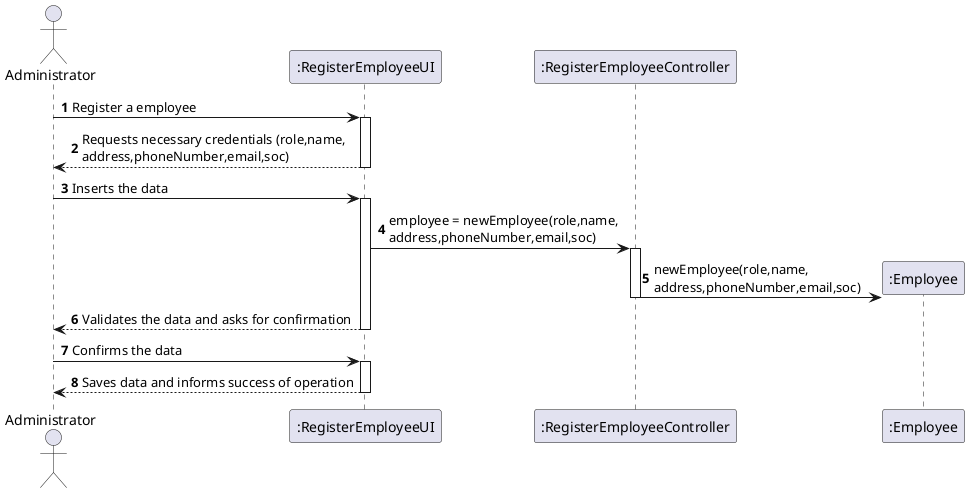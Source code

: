 @startuml
autonumber
'hide footbox
actor "Administrator" as ADMIN

participant ":RegisterEmployeeUI" as UI
participant ":RegisterEmployeeController" as CTRL
participant ":Employee" as E


ADMIN -> UI : Register a employee
activate UI
    UI --> ADMIN : Requests necessary credentials (role,name,\naddress,phoneNumber,email,soc)
deactivate UI

ADMIN -> UI : Inserts the data
activate UI
    UI -> CTRL : employee = newEmployee(role,name,\naddress,phoneNumber,email,soc)
    activate CTRL

        CTRL -> E** : newEmployee(role,name,\naddress,phoneNumber,email,soc)
    deactivate CTRL
    UI --> ADMIN : Validates the data and asks for confirmation
deactivate UI

ADMIN -> UI : Confirms the data
activate UI
    UI --> ADMIN : Saves data and informs success of operation
deactivate UI

@enduml
